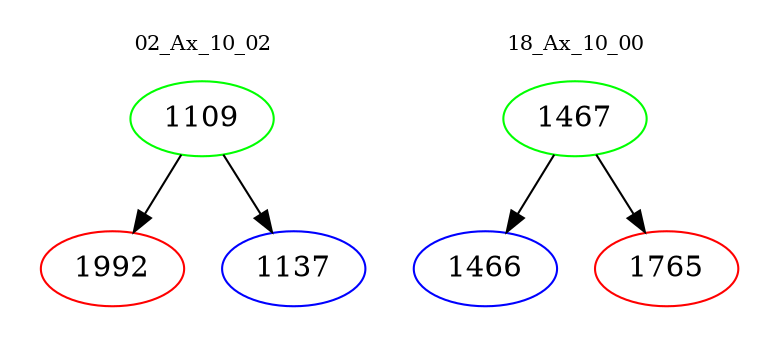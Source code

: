 digraph{
subgraph cluster_0 {
color = white
label = "02_Ax_10_02";
fontsize=10;
T0_1109 [label="1109", color="green"]
T0_1109 -> T0_1992 [color="black"]
T0_1992 [label="1992", color="red"]
T0_1109 -> T0_1137 [color="black"]
T0_1137 [label="1137", color="blue"]
}
subgraph cluster_1 {
color = white
label = "18_Ax_10_00";
fontsize=10;
T1_1467 [label="1467", color="green"]
T1_1467 -> T1_1466 [color="black"]
T1_1466 [label="1466", color="blue"]
T1_1467 -> T1_1765 [color="black"]
T1_1765 [label="1765", color="red"]
}
}

